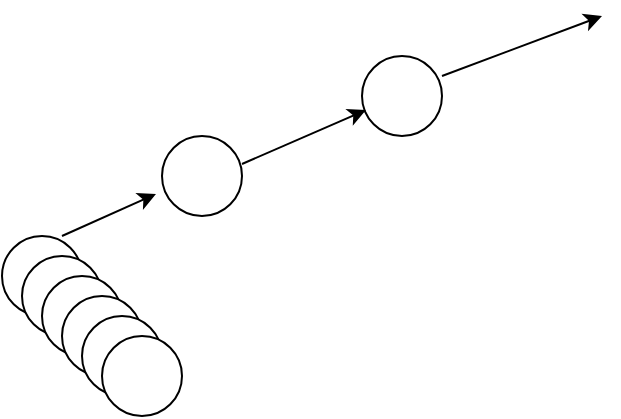 <mxfile version="22.1.5" type="github">
  <diagram name="Page-1" id="AMdU_xkVBgLGQG_bQsmR">
    <mxGraphModel dx="880" dy="516" grid="1" gridSize="10" guides="1" tooltips="1" connect="1" arrows="1" fold="1" page="1" pageScale="1" pageWidth="850" pageHeight="1100" math="0" shadow="0">
      <root>
        <mxCell id="0" />
        <mxCell id="1" parent="0" />
        <mxCell id="53iNG_w205cJMGycBdO0-1" value="" style="ellipse;whiteSpace=wrap;html=1;aspect=fixed;" vertex="1" parent="1">
          <mxGeometry x="110" y="250" width="40" height="40" as="geometry" />
        </mxCell>
        <mxCell id="53iNG_w205cJMGycBdO0-2" value="" style="endArrow=classic;html=1;rounded=0;exitX=0.75;exitY=0;exitDx=0;exitDy=0;exitPerimeter=0;entryX=-0.075;entryY=0.725;entryDx=0;entryDy=0;entryPerimeter=0;" edge="1" parent="1" source="53iNG_w205cJMGycBdO0-1" target="53iNG_w205cJMGycBdO0-10">
          <mxGeometry width="50" height="50" relative="1" as="geometry">
            <mxPoint x="150" y="250" as="sourcePoint" />
            <mxPoint x="260" y="200" as="targetPoint" />
          </mxGeometry>
        </mxCell>
        <mxCell id="53iNG_w205cJMGycBdO0-4" value="" style="ellipse;whiteSpace=wrap;html=1;aspect=fixed;" vertex="1" parent="1">
          <mxGeometry x="120" y="260" width="40" height="40" as="geometry" />
        </mxCell>
        <mxCell id="53iNG_w205cJMGycBdO0-5" value="" style="ellipse;whiteSpace=wrap;html=1;aspect=fixed;" vertex="1" parent="1">
          <mxGeometry x="130" y="270" width="40" height="40" as="geometry" />
        </mxCell>
        <mxCell id="53iNG_w205cJMGycBdO0-6" value="" style="ellipse;whiteSpace=wrap;html=1;aspect=fixed;" vertex="1" parent="1">
          <mxGeometry x="140" y="280" width="40" height="40" as="geometry" />
        </mxCell>
        <mxCell id="53iNG_w205cJMGycBdO0-7" value="" style="ellipse;whiteSpace=wrap;html=1;aspect=fixed;" vertex="1" parent="1">
          <mxGeometry x="150" y="290" width="40" height="40" as="geometry" />
        </mxCell>
        <mxCell id="53iNG_w205cJMGycBdO0-8" value="" style="ellipse;whiteSpace=wrap;html=1;aspect=fixed;" vertex="1" parent="1">
          <mxGeometry x="160" y="300" width="40" height="40" as="geometry" />
        </mxCell>
        <mxCell id="53iNG_w205cJMGycBdO0-9" value="" style="ellipse;whiteSpace=wrap;html=1;aspect=fixed;direction=south;" vertex="1" parent="1">
          <mxGeometry x="290" y="160" width="40" height="40" as="geometry" />
        </mxCell>
        <mxCell id="53iNG_w205cJMGycBdO0-10" value="" style="ellipse;whiteSpace=wrap;html=1;aspect=fixed;" vertex="1" parent="1">
          <mxGeometry x="190" y="200" width="40" height="40" as="geometry" />
        </mxCell>
        <mxCell id="53iNG_w205cJMGycBdO0-11" value="" style="endArrow=classic;html=1;rounded=0;exitX=1;exitY=0.35;exitDx=0;exitDy=0;exitPerimeter=0;entryX=0.675;entryY=0.95;entryDx=0;entryDy=0;entryPerimeter=0;" edge="1" parent="1" source="53iNG_w205cJMGycBdO0-10" target="53iNG_w205cJMGycBdO0-9">
          <mxGeometry width="50" height="50" relative="1" as="geometry">
            <mxPoint x="300" y="180" as="sourcePoint" />
            <mxPoint x="420" y="140" as="targetPoint" />
          </mxGeometry>
        </mxCell>
        <mxCell id="53iNG_w205cJMGycBdO0-12" value="" style="endArrow=classic;html=1;rounded=0;" edge="1" parent="1">
          <mxGeometry width="50" height="50" relative="1" as="geometry">
            <mxPoint x="330" y="170" as="sourcePoint" />
            <mxPoint x="410" y="140" as="targetPoint" />
          </mxGeometry>
        </mxCell>
      </root>
    </mxGraphModel>
  </diagram>
</mxfile>
